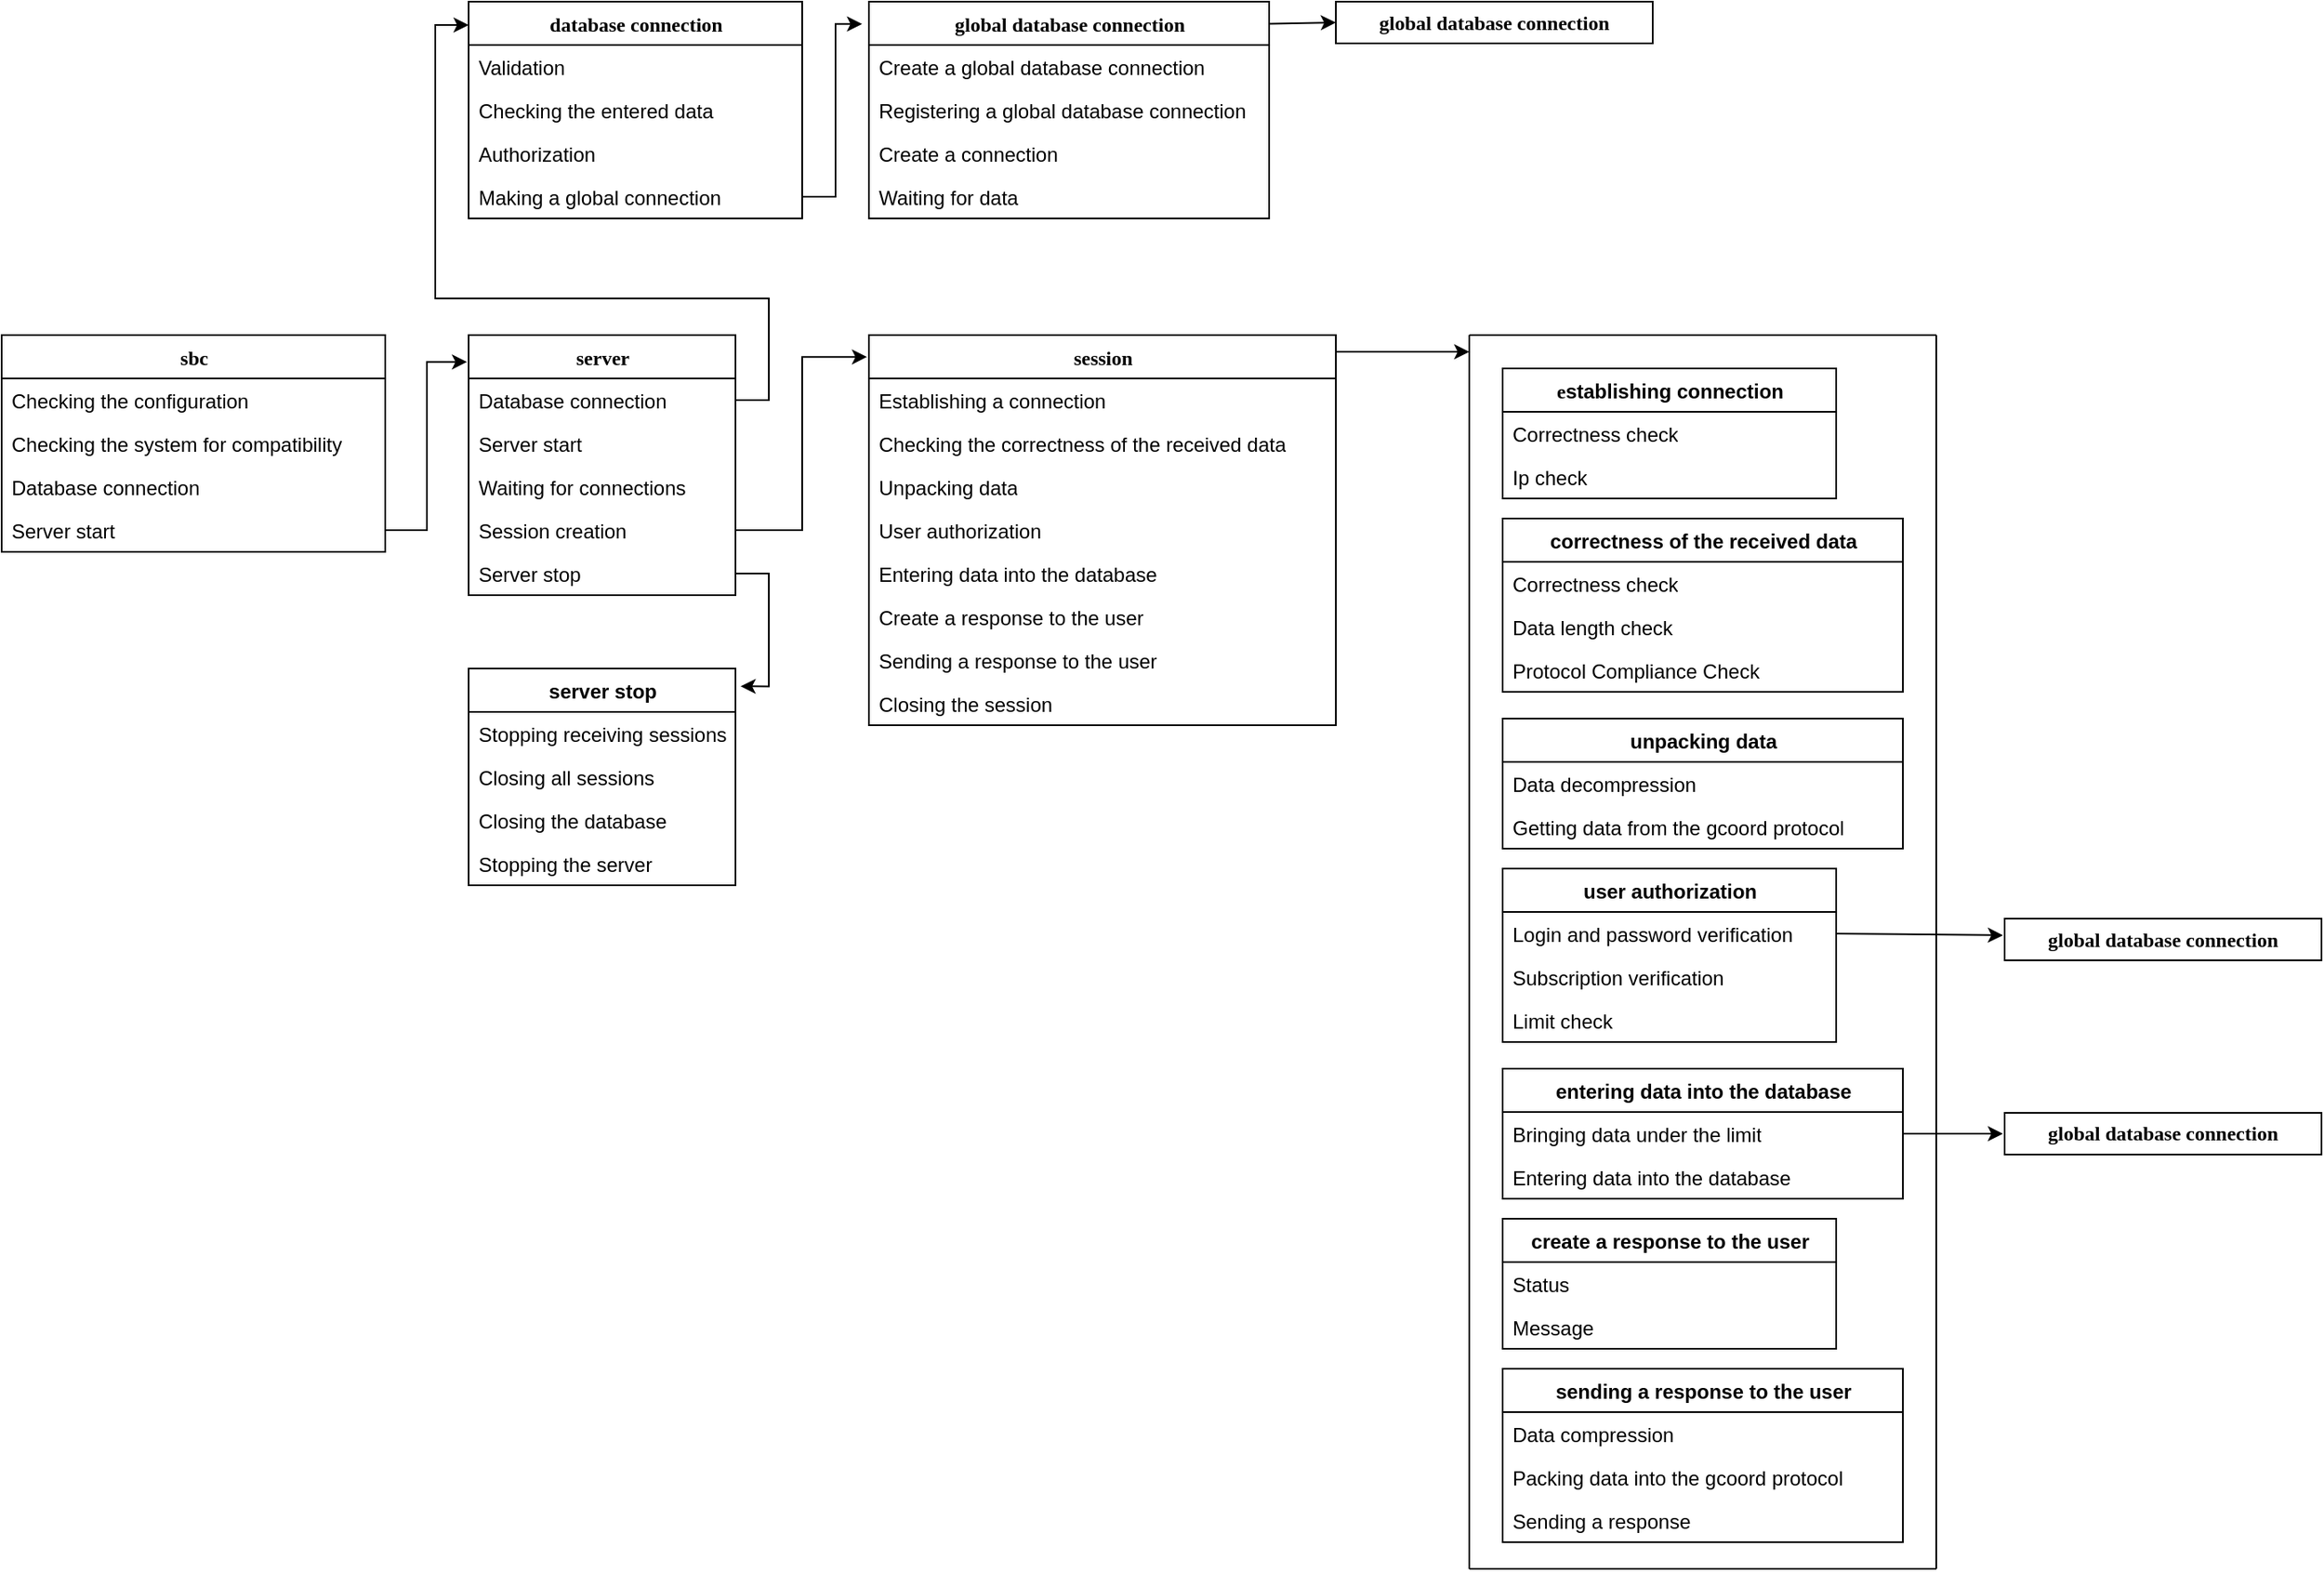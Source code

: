 <mxfile version="13.7.3" type="device"><diagram id="w59hSxCH9CZdhMiRXdNQ" name="Страница 1"><mxGraphModel dx="1278" dy="2117" grid="1" gridSize="10" guides="1" tooltips="1" connect="1" arrows="1" fold="1" page="1" pageScale="1" pageWidth="827" pageHeight="1169" math="0" shadow="0"><root><mxCell id="0"/><mxCell id="1" parent="0"/><mxCell id="BjdiSGLYzfozw7I_whCN-1" value="sbc" style="swimlane;html=1;fontStyle=1;align=center;verticalAlign=top;childLayout=stackLayout;horizontal=1;startSize=26;horizontalStack=0;resizeParent=1;resizeLast=0;collapsible=1;marginBottom=0;swimlaneFillColor=#ffffff;rounded=0;shadow=0;comic=0;labelBackgroundColor=none;strokeWidth=1;fillColor=none;fontFamily=Verdana;fontSize=12" parent="1" vertex="1"><mxGeometry x="40" y="40" width="230" height="130" as="geometry"/></mxCell><mxCell id="BjdiSGLYzfozw7I_whCN-2" value="Checking the configuration" style="text;html=1;strokeColor=none;fillColor=none;align=left;verticalAlign=top;spacingLeft=4;spacingRight=4;whiteSpace=wrap;overflow=hidden;rotatable=0;points=[[0,0.5],[1,0.5]];portConstraint=eastwest;" parent="BjdiSGLYzfozw7I_whCN-1" vertex="1"><mxGeometry y="26" width="230" height="26" as="geometry"/></mxCell><mxCell id="BjdiSGLYzfozw7I_whCN-3" value="Checking the system for compatibility" style="text;html=1;strokeColor=none;fillColor=none;align=left;verticalAlign=top;spacingLeft=4;spacingRight=4;whiteSpace=wrap;overflow=hidden;rotatable=0;points=[[0,0.5],[1,0.5]];portConstraint=eastwest;" parent="BjdiSGLYzfozw7I_whCN-1" vertex="1"><mxGeometry y="52" width="230" height="26" as="geometry"/></mxCell><mxCell id="BjdiSGLYzfozw7I_whCN-4" value="Database connection" style="text;html=1;strokeColor=none;fillColor=none;align=left;verticalAlign=top;spacingLeft=4;spacingRight=4;whiteSpace=wrap;overflow=hidden;rotatable=0;points=[[0,0.5],[1,0.5]];portConstraint=eastwest;" parent="BjdiSGLYzfozw7I_whCN-1" vertex="1"><mxGeometry y="78" width="230" height="26" as="geometry"/></mxCell><mxCell id="BjdiSGLYzfozw7I_whCN-5" value="Server start" style="text;html=1;strokeColor=none;fillColor=none;align=left;verticalAlign=top;spacingLeft=4;spacingRight=4;whiteSpace=wrap;overflow=hidden;rotatable=0;points=[[0,0.5],[1,0.5]];portConstraint=eastwest;" parent="BjdiSGLYzfozw7I_whCN-1" vertex="1"><mxGeometry y="104" width="230" height="26" as="geometry"/></mxCell><mxCell id="BjdiSGLYzfozw7I_whCN-67" value="" style="endArrow=none;html=1;" parent="1" edge="1"><mxGeometry width="50" height="50" relative="1" as="geometry"><mxPoint x="920" y="40" as="sourcePoint"/><mxPoint x="1200" y="40" as="targetPoint"/></mxGeometry></mxCell><mxCell id="BjdiSGLYzfozw7I_whCN-66" value="" style="endArrow=none;html=1;" parent="1" edge="1"><mxGeometry width="50" height="50" relative="1" as="geometry"><mxPoint x="920" y="780" as="sourcePoint"/><mxPoint x="920" y="40" as="targetPoint"/><Array as="points"><mxPoint x="920" y="410"/></Array></mxGeometry></mxCell><mxCell id="BjdiSGLYzfozw7I_whCN-68" value="" style="endArrow=none;html=1;" parent="1" edge="1"><mxGeometry width="50" height="50" relative="1" as="geometry"><mxPoint x="1200" y="40" as="sourcePoint"/><mxPoint x="1200" y="780" as="targetPoint"/></mxGeometry></mxCell><mxCell id="BjdiSGLYzfozw7I_whCN-69" value="" style="endArrow=none;html=1;" parent="1" edge="1"><mxGeometry width="50" height="50" relative="1" as="geometry"><mxPoint x="920" y="780" as="sourcePoint"/><mxPoint x="1200" y="780" as="targetPoint"/></mxGeometry></mxCell><mxCell id="BjdiSGLYzfozw7I_whCN-19" value="server" style="swimlane;html=1;fontStyle=1;align=center;verticalAlign=top;childLayout=stackLayout;horizontal=1;startSize=26;horizontalStack=0;resizeParent=1;resizeLast=0;collapsible=1;marginBottom=0;swimlaneFillColor=#ffffff;rounded=0;shadow=0;comic=0;labelBackgroundColor=none;strokeWidth=1;fillColor=none;fontFamily=Verdana;fontSize=12" parent="1" vertex="1"><mxGeometry x="320" y="40" width="160" height="156" as="geometry"/></mxCell><mxCell id="BjdiSGLYzfozw7I_whCN-20" value="Database connection&lt;br&gt;" style="text;html=1;strokeColor=none;fillColor=none;align=left;verticalAlign=top;spacingLeft=4;spacingRight=4;whiteSpace=wrap;overflow=hidden;rotatable=0;points=[[0,0.5],[1,0.5]];portConstraint=eastwest;" parent="BjdiSGLYzfozw7I_whCN-19" vertex="1"><mxGeometry y="26" width="160" height="26" as="geometry"/></mxCell><mxCell id="BjdiSGLYzfozw7I_whCN-21" value="Server start" style="text;html=1;strokeColor=none;fillColor=none;align=left;verticalAlign=top;spacingLeft=4;spacingRight=4;whiteSpace=wrap;overflow=hidden;rotatable=0;points=[[0,0.5],[1,0.5]];portConstraint=eastwest;" parent="BjdiSGLYzfozw7I_whCN-19" vertex="1"><mxGeometry y="52" width="160" height="26" as="geometry"/></mxCell><mxCell id="BjdiSGLYzfozw7I_whCN-22" value="Waiting for connections" style="text;html=1;strokeColor=none;fillColor=none;align=left;verticalAlign=top;spacingLeft=4;spacingRight=4;whiteSpace=wrap;overflow=hidden;rotatable=0;points=[[0,0.5],[1,0.5]];portConstraint=eastwest;" parent="BjdiSGLYzfozw7I_whCN-19" vertex="1"><mxGeometry y="78" width="160" height="26" as="geometry"/></mxCell><mxCell id="BjdiSGLYzfozw7I_whCN-23" value="Session creation" style="text;html=1;strokeColor=none;fillColor=none;align=left;verticalAlign=top;spacingLeft=4;spacingRight=4;whiteSpace=wrap;overflow=hidden;rotatable=0;points=[[0,0.5],[1,0.5]];portConstraint=eastwest;" parent="BjdiSGLYzfozw7I_whCN-19" vertex="1"><mxGeometry y="104" width="160" height="26" as="geometry"/></mxCell><mxCell id="BjdiSGLYzfozw7I_whCN-24" value="Server stop" style="text;html=1;strokeColor=none;fillColor=none;align=left;verticalAlign=top;spacingLeft=4;spacingRight=4;whiteSpace=wrap;overflow=hidden;rotatable=0;points=[[0,0.5],[1,0.5]];portConstraint=eastwest;" parent="BjdiSGLYzfozw7I_whCN-19" vertex="1"><mxGeometry y="130" width="160" height="26" as="geometry"/></mxCell><mxCell id="BjdiSGLYzfozw7I_whCN-29" value="session" style="swimlane;html=1;fontStyle=1;align=center;verticalAlign=top;childLayout=stackLayout;horizontal=1;startSize=26;horizontalStack=0;resizeParent=1;resizeLast=0;collapsible=1;marginBottom=0;swimlaneFillColor=#ffffff;rounded=0;shadow=0;comic=0;labelBackgroundColor=none;strokeWidth=1;fillColor=none;fontFamily=Verdana;fontSize=12" parent="1" vertex="1"><mxGeometry x="560" y="40" width="280" height="234" as="geometry"/></mxCell><mxCell id="BjdiSGLYzfozw7I_whCN-30" value="Establishing a connection" style="text;html=1;strokeColor=none;fillColor=none;align=left;verticalAlign=top;spacingLeft=4;spacingRight=4;whiteSpace=wrap;overflow=hidden;rotatable=0;points=[[0,0.5],[1,0.5]];portConstraint=eastwest;" parent="BjdiSGLYzfozw7I_whCN-29" vertex="1"><mxGeometry y="26" width="280" height="26" as="geometry"/></mxCell><mxCell id="BjdiSGLYzfozw7I_whCN-31" value="Checking the correctness of the received data" style="text;html=1;strokeColor=none;fillColor=none;align=left;verticalAlign=top;spacingLeft=4;spacingRight=4;whiteSpace=wrap;overflow=hidden;rotatable=0;points=[[0,0.5],[1,0.5]];portConstraint=eastwest;" parent="BjdiSGLYzfozw7I_whCN-29" vertex="1"><mxGeometry y="52" width="280" height="26" as="geometry"/></mxCell><mxCell id="BjdiSGLYzfozw7I_whCN-33" value="Unpacking data" style="text;html=1;strokeColor=none;fillColor=none;align=left;verticalAlign=top;spacingLeft=4;spacingRight=4;whiteSpace=wrap;overflow=hidden;rotatable=0;points=[[0,0.5],[1,0.5]];portConstraint=eastwest;" parent="BjdiSGLYzfozw7I_whCN-29" vertex="1"><mxGeometry y="78" width="280" height="26" as="geometry"/></mxCell><mxCell id="BjdiSGLYzfozw7I_whCN-32" value="User authorization" style="text;html=1;strokeColor=none;fillColor=none;align=left;verticalAlign=top;spacingLeft=4;spacingRight=4;whiteSpace=wrap;overflow=hidden;rotatable=0;points=[[0,0.5],[1,0.5]];portConstraint=eastwest;" parent="BjdiSGLYzfozw7I_whCN-29" vertex="1"><mxGeometry y="104" width="280" height="26" as="geometry"/></mxCell><mxCell id="BjdiSGLYzfozw7I_whCN-34" value="Entering data into the database" style="text;html=1;strokeColor=none;fillColor=none;align=left;verticalAlign=top;spacingLeft=4;spacingRight=4;whiteSpace=wrap;overflow=hidden;rotatable=0;points=[[0,0.5],[1,0.5]];portConstraint=eastwest;" parent="BjdiSGLYzfozw7I_whCN-29" vertex="1"><mxGeometry y="130" width="280" height="26" as="geometry"/></mxCell><mxCell id="BjdiSGLYzfozw7I_whCN-35" value="Create a response to the user" style="text;html=1;strokeColor=none;fillColor=none;align=left;verticalAlign=top;spacingLeft=4;spacingRight=4;whiteSpace=wrap;overflow=hidden;rotatable=0;points=[[0,0.5],[1,0.5]];portConstraint=eastwest;" parent="BjdiSGLYzfozw7I_whCN-29" vertex="1"><mxGeometry y="156" width="280" height="26" as="geometry"/></mxCell><mxCell id="BjdiSGLYzfozw7I_whCN-36" value="Sending a response to the user" style="text;html=1;strokeColor=none;fillColor=none;align=left;verticalAlign=top;spacingLeft=4;spacingRight=4;whiteSpace=wrap;overflow=hidden;rotatable=0;points=[[0,0.5],[1,0.5]];portConstraint=eastwest;" parent="BjdiSGLYzfozw7I_whCN-29" vertex="1"><mxGeometry y="182" width="280" height="26" as="geometry"/></mxCell><mxCell id="BjdiSGLYzfozw7I_whCN-37" value="Closing the session" style="text;html=1;strokeColor=none;fillColor=none;align=left;verticalAlign=top;spacingLeft=4;spacingRight=4;whiteSpace=wrap;overflow=hidden;rotatable=0;points=[[0,0.5],[1,0.5]];portConstraint=eastwest;" parent="BjdiSGLYzfozw7I_whCN-29" vertex="1"><mxGeometry y="208" width="280" height="26" as="geometry"/></mxCell><mxCell id="BjdiSGLYzfozw7I_whCN-38" value="e&lt;span style=&quot;font-family: &amp;#34;helvetica&amp;#34; ; text-align: left&quot;&gt;stablishing connection&lt;/span&gt;" style="swimlane;html=1;fontStyle=1;align=center;verticalAlign=top;childLayout=stackLayout;horizontal=1;startSize=26;horizontalStack=0;resizeParent=1;resizeLast=0;collapsible=1;marginBottom=0;swimlaneFillColor=#ffffff;rounded=0;shadow=0;comic=0;labelBackgroundColor=none;strokeWidth=1;fillColor=none;fontFamily=Verdana;fontSize=12" parent="1" vertex="1"><mxGeometry x="940" y="60" width="200" height="78" as="geometry"/></mxCell><mxCell id="BjdiSGLYzfozw7I_whCN-39" value="Correctness check" style="text;html=1;strokeColor=none;fillColor=none;align=left;verticalAlign=top;spacingLeft=4;spacingRight=4;whiteSpace=wrap;overflow=hidden;rotatable=0;points=[[0,0.5],[1,0.5]];portConstraint=eastwest;" parent="BjdiSGLYzfozw7I_whCN-38" vertex="1"><mxGeometry y="26" width="200" height="26" as="geometry"/></mxCell><mxCell id="BjdiSGLYzfozw7I_whCN-40" value="Ip check" style="text;html=1;strokeColor=none;fillColor=none;align=left;verticalAlign=top;spacingLeft=4;spacingRight=4;whiteSpace=wrap;overflow=hidden;rotatable=0;points=[[0,0.5],[1,0.5]];portConstraint=eastwest;" parent="BjdiSGLYzfozw7I_whCN-38" vertex="1"><mxGeometry y="52" width="200" height="26" as="geometry"/></mxCell><mxCell id="BjdiSGLYzfozw7I_whCN-43" value="&lt;span style=&quot;font-family: &amp;#34;helvetica&amp;#34; ; text-align: left&quot;&gt;correctness of the received data&lt;/span&gt;" style="swimlane;html=1;fontStyle=1;align=center;verticalAlign=top;childLayout=stackLayout;horizontal=1;startSize=26;horizontalStack=0;resizeParent=1;resizeLast=0;collapsible=1;marginBottom=0;swimlaneFillColor=#ffffff;rounded=0;shadow=0;comic=0;labelBackgroundColor=none;strokeWidth=1;fillColor=none;fontFamily=Verdana;fontSize=12" parent="1" vertex="1"><mxGeometry x="940" y="150" width="240" height="104" as="geometry"/></mxCell><mxCell id="BjdiSGLYzfozw7I_whCN-44" value="Correctness check" style="text;html=1;strokeColor=none;fillColor=none;align=left;verticalAlign=top;spacingLeft=4;spacingRight=4;whiteSpace=wrap;overflow=hidden;rotatable=0;points=[[0,0.5],[1,0.5]];portConstraint=eastwest;" parent="BjdiSGLYzfozw7I_whCN-43" vertex="1"><mxGeometry y="26" width="240" height="26" as="geometry"/></mxCell><mxCell id="BjdiSGLYzfozw7I_whCN-45" value="Data length check" style="text;html=1;strokeColor=none;fillColor=none;align=left;verticalAlign=top;spacingLeft=4;spacingRight=4;whiteSpace=wrap;overflow=hidden;rotatable=0;points=[[0,0.5],[1,0.5]];portConstraint=eastwest;" parent="BjdiSGLYzfozw7I_whCN-43" vertex="1"><mxGeometry y="52" width="240" height="26" as="geometry"/></mxCell><mxCell id="BjdiSGLYzfozw7I_whCN-46" style="edgeStyle=orthogonalEdgeStyle;rounded=0;orthogonalLoop=1;jettySize=auto;html=1;exitX=1;exitY=0.5;exitDx=0;exitDy=0;" parent="BjdiSGLYzfozw7I_whCN-43" source="BjdiSGLYzfozw7I_whCN-44" target="BjdiSGLYzfozw7I_whCN-44" edge="1"><mxGeometry relative="1" as="geometry"/></mxCell><mxCell id="BjdiSGLYzfozw7I_whCN-47" value="Protocol Compliance Check" style="text;html=1;strokeColor=none;fillColor=none;align=left;verticalAlign=top;spacingLeft=4;spacingRight=4;whiteSpace=wrap;overflow=hidden;rotatable=0;points=[[0,0.5],[1,0.5]];portConstraint=eastwest;" parent="BjdiSGLYzfozw7I_whCN-43" vertex="1"><mxGeometry y="78" width="240" height="26" as="geometry"/></mxCell><mxCell id="BjdiSGLYzfozw7I_whCN-52" value="&lt;span style=&quot;font-family: &amp;#34;helvetica&amp;#34; ; text-align: left&quot;&gt;unpacking data&lt;/span&gt;" style="swimlane;html=1;fontStyle=1;align=center;verticalAlign=top;childLayout=stackLayout;horizontal=1;startSize=26;horizontalStack=0;resizeParent=1;resizeLast=0;collapsible=1;marginBottom=0;swimlaneFillColor=#ffffff;rounded=0;shadow=0;comic=0;labelBackgroundColor=none;strokeWidth=1;fillColor=none;fontFamily=Verdana;fontSize=12" parent="1" vertex="1"><mxGeometry x="940" y="270" width="240" height="78" as="geometry"/></mxCell><mxCell id="BjdiSGLYzfozw7I_whCN-53" value="Data decompression" style="text;html=1;strokeColor=none;fillColor=none;align=left;verticalAlign=top;spacingLeft=4;spacingRight=4;whiteSpace=wrap;overflow=hidden;rotatable=0;points=[[0,0.5],[1,0.5]];portConstraint=eastwest;" parent="BjdiSGLYzfozw7I_whCN-52" vertex="1"><mxGeometry y="26" width="240" height="26" as="geometry"/></mxCell><mxCell id="BjdiSGLYzfozw7I_whCN-54" value="Getting data from the gcoord protocol" style="text;html=1;strokeColor=none;fillColor=none;align=left;verticalAlign=top;spacingLeft=4;spacingRight=4;whiteSpace=wrap;overflow=hidden;rotatable=0;points=[[0,0.5],[1,0.5]];portConstraint=eastwest;" parent="BjdiSGLYzfozw7I_whCN-52" vertex="1"><mxGeometry y="52" width="240" height="26" as="geometry"/></mxCell><mxCell id="BjdiSGLYzfozw7I_whCN-119" value="" style="endArrow=classic;html=1;exitX=1;exitY=0.5;exitDx=0;exitDy=0;" parent="BjdiSGLYzfozw7I_whCN-52" source="BjdiSGLYzfozw7I_whCN-49" edge="1"><mxGeometry width="50" height="50" relative="1" as="geometry"><mxPoint x="200" y="102" as="sourcePoint"/><mxPoint x="300" y="130" as="targetPoint"/></mxGeometry></mxCell><mxCell id="BjdiSGLYzfozw7I_whCN-48" value="&lt;span style=&quot;font-family: &amp;#34;helvetica&amp;#34; ; text-align: left&quot;&gt;user authorization&lt;/span&gt;" style="swimlane;html=1;fontStyle=1;align=center;verticalAlign=top;childLayout=stackLayout;horizontal=1;startSize=26;horizontalStack=0;resizeParent=1;resizeLast=0;collapsible=1;marginBottom=0;swimlaneFillColor=#ffffff;rounded=0;shadow=0;comic=0;labelBackgroundColor=none;strokeWidth=1;fillColor=none;fontFamily=Verdana;fontSize=12" parent="1" vertex="1"><mxGeometry x="940" y="360" width="200" height="104" as="geometry"/></mxCell><mxCell id="BjdiSGLYzfozw7I_whCN-49" value="Login and password verification" style="text;html=1;strokeColor=none;fillColor=none;align=left;verticalAlign=top;spacingLeft=4;spacingRight=4;whiteSpace=wrap;overflow=hidden;rotatable=0;points=[[0,0.5],[1,0.5]];portConstraint=eastwest;" parent="BjdiSGLYzfozw7I_whCN-48" vertex="1"><mxGeometry y="26" width="200" height="26" as="geometry"/></mxCell><mxCell id="BjdiSGLYzfozw7I_whCN-50" value="Subscription verification" style="text;html=1;strokeColor=none;fillColor=none;align=left;verticalAlign=top;spacingLeft=4;spacingRight=4;whiteSpace=wrap;overflow=hidden;rotatable=0;points=[[0,0.5],[1,0.5]];portConstraint=eastwest;" parent="BjdiSGLYzfozw7I_whCN-48" vertex="1"><mxGeometry y="52" width="200" height="26" as="geometry"/></mxCell><mxCell id="BjdiSGLYzfozw7I_whCN-51" value="Limit check" style="text;html=1;strokeColor=none;fillColor=none;align=left;verticalAlign=top;spacingLeft=4;spacingRight=4;whiteSpace=wrap;overflow=hidden;rotatable=0;points=[[0,0.5],[1,0.5]];portConstraint=eastwest;" parent="BjdiSGLYzfozw7I_whCN-48" vertex="1"><mxGeometry y="78" width="200" height="26" as="geometry"/></mxCell><mxCell id="BjdiSGLYzfozw7I_whCN-117" style="edgeStyle=orthogonalEdgeStyle;rounded=0;orthogonalLoop=1;jettySize=auto;html=1;" parent="1" source="BjdiSGLYzfozw7I_whCN-55" edge="1"><mxGeometry relative="1" as="geometry"><mxPoint x="1240" y="519" as="targetPoint"/></mxGeometry></mxCell><mxCell id="BjdiSGLYzfozw7I_whCN-55" value="&lt;span style=&quot;font-family: &amp;#34;helvetica&amp;#34; ; text-align: left&quot;&gt;entering data into the database&lt;/span&gt;" style="swimlane;html=1;fontStyle=1;align=center;verticalAlign=top;childLayout=stackLayout;horizontal=1;startSize=26;horizontalStack=0;resizeParent=1;resizeLast=0;collapsible=1;marginBottom=0;swimlaneFillColor=#ffffff;rounded=0;shadow=0;comic=0;labelBackgroundColor=none;strokeWidth=1;fillColor=none;fontFamily=Verdana;fontSize=12" parent="1" vertex="1"><mxGeometry x="940" y="480" width="240" height="78" as="geometry"/></mxCell><mxCell id="BjdiSGLYzfozw7I_whCN-56" value="Bringing data under the limit" style="text;html=1;strokeColor=none;fillColor=none;align=left;verticalAlign=top;spacingLeft=4;spacingRight=4;whiteSpace=wrap;overflow=hidden;rotatable=0;points=[[0,0.5],[1,0.5]];portConstraint=eastwest;" parent="BjdiSGLYzfozw7I_whCN-55" vertex="1"><mxGeometry y="26" width="240" height="26" as="geometry"/></mxCell><mxCell id="BjdiSGLYzfozw7I_whCN-57" value="Entering data into the database" style="text;html=1;strokeColor=none;fillColor=none;align=left;verticalAlign=top;spacingLeft=4;spacingRight=4;whiteSpace=wrap;overflow=hidden;rotatable=0;points=[[0,0.5],[1,0.5]];portConstraint=eastwest;" parent="BjdiSGLYzfozw7I_whCN-55" vertex="1"><mxGeometry y="52" width="240" height="26" as="geometry"/></mxCell><mxCell id="BjdiSGLYzfozw7I_whCN-58" value="&lt;span style=&quot;font-family: &amp;#34;helvetica&amp;#34; ; text-align: left&quot;&gt;сreate a response to the user&lt;/span&gt;" style="swimlane;html=1;fontStyle=1;align=center;verticalAlign=top;childLayout=stackLayout;horizontal=1;startSize=26;horizontalStack=0;resizeParent=1;resizeLast=0;collapsible=1;marginBottom=0;swimlaneFillColor=#ffffff;rounded=0;shadow=0;comic=0;labelBackgroundColor=none;strokeWidth=1;fillColor=none;fontFamily=Verdana;fontSize=12" parent="1" vertex="1"><mxGeometry x="940" y="570" width="200" height="78" as="geometry"/></mxCell><mxCell id="BjdiSGLYzfozw7I_whCN-59" value="Status" style="text;html=1;strokeColor=none;fillColor=none;align=left;verticalAlign=top;spacingLeft=4;spacingRight=4;whiteSpace=wrap;overflow=hidden;rotatable=0;points=[[0,0.5],[1,0.5]];portConstraint=eastwest;" parent="BjdiSGLYzfozw7I_whCN-58" vertex="1"><mxGeometry y="26" width="200" height="26" as="geometry"/></mxCell><mxCell id="BjdiSGLYzfozw7I_whCN-60" value="Message" style="text;html=1;strokeColor=none;fillColor=none;align=left;verticalAlign=top;spacingLeft=4;spacingRight=4;whiteSpace=wrap;overflow=hidden;rotatable=0;points=[[0,0.5],[1,0.5]];portConstraint=eastwest;" parent="BjdiSGLYzfozw7I_whCN-58" vertex="1"><mxGeometry y="52" width="200" height="26" as="geometry"/></mxCell><mxCell id="BjdiSGLYzfozw7I_whCN-61" value="&lt;span style=&quot;font-family: &amp;#34;helvetica&amp;#34; ; text-align: left&quot;&gt;sending a response to the user&lt;/span&gt;" style="swimlane;html=1;fontStyle=1;align=center;verticalAlign=top;childLayout=stackLayout;horizontal=1;startSize=26;horizontalStack=0;resizeParent=1;resizeLast=0;collapsible=1;marginBottom=0;swimlaneFillColor=#ffffff;rounded=0;shadow=0;comic=0;labelBackgroundColor=none;strokeWidth=1;fillColor=none;fontFamily=Verdana;fontSize=12" parent="1" vertex="1"><mxGeometry x="940" y="660" width="240" height="104" as="geometry"/></mxCell><mxCell id="BjdiSGLYzfozw7I_whCN-62" value="Data compression" style="text;html=1;strokeColor=none;fillColor=none;align=left;verticalAlign=top;spacingLeft=4;spacingRight=4;whiteSpace=wrap;overflow=hidden;rotatable=0;points=[[0,0.5],[1,0.5]];portConstraint=eastwest;" parent="BjdiSGLYzfozw7I_whCN-61" vertex="1"><mxGeometry y="26" width="240" height="26" as="geometry"/></mxCell><mxCell id="BjdiSGLYzfozw7I_whCN-63" value="Packing data into the gcoord protocol" style="text;html=1;strokeColor=none;fillColor=none;align=left;verticalAlign=top;spacingLeft=4;spacingRight=4;whiteSpace=wrap;overflow=hidden;rotatable=0;points=[[0,0.5],[1,0.5]];portConstraint=eastwest;" parent="BjdiSGLYzfozw7I_whCN-61" vertex="1"><mxGeometry y="52" width="240" height="26" as="geometry"/></mxCell><mxCell id="BjdiSGLYzfozw7I_whCN-64" value="Sending a response" style="text;html=1;strokeColor=none;fillColor=none;align=left;verticalAlign=top;spacingLeft=4;spacingRight=4;whiteSpace=wrap;overflow=hidden;rotatable=0;points=[[0,0.5],[1,0.5]];portConstraint=eastwest;" parent="BjdiSGLYzfozw7I_whCN-61" vertex="1"><mxGeometry y="78" width="240" height="26" as="geometry"/></mxCell><mxCell id="BjdiSGLYzfozw7I_whCN-72" value="database connection" style="swimlane;html=1;fontStyle=1;align=center;verticalAlign=top;childLayout=stackLayout;horizontal=1;startSize=26;horizontalStack=0;resizeParent=1;resizeLast=0;collapsible=1;marginBottom=0;swimlaneFillColor=#ffffff;rounded=0;shadow=0;comic=0;labelBackgroundColor=none;strokeWidth=1;fillColor=none;fontFamily=Verdana;fontSize=12" parent="1" vertex="1"><mxGeometry x="320" y="-160" width="200" height="130" as="geometry"/></mxCell><mxCell id="BjdiSGLYzfozw7I_whCN-73" value="Validation" style="text;html=1;strokeColor=none;fillColor=none;align=left;verticalAlign=top;spacingLeft=4;spacingRight=4;whiteSpace=wrap;overflow=hidden;rotatable=0;points=[[0,0.5],[1,0.5]];portConstraint=eastwest;" parent="BjdiSGLYzfozw7I_whCN-72" vertex="1"><mxGeometry y="26" width="200" height="26" as="geometry"/></mxCell><mxCell id="BjdiSGLYzfozw7I_whCN-74" value="Checking the entered data" style="text;html=1;strokeColor=none;fillColor=none;align=left;verticalAlign=top;spacingLeft=4;spacingRight=4;whiteSpace=wrap;overflow=hidden;rotatable=0;points=[[0,0.5],[1,0.5]];portConstraint=eastwest;" parent="BjdiSGLYzfozw7I_whCN-72" vertex="1"><mxGeometry y="52" width="200" height="26" as="geometry"/></mxCell><mxCell id="BjdiSGLYzfozw7I_whCN-75" value="Authorization" style="text;html=1;strokeColor=none;fillColor=none;align=left;verticalAlign=top;spacingLeft=4;spacingRight=4;whiteSpace=wrap;overflow=hidden;rotatable=0;points=[[0,0.5],[1,0.5]];portConstraint=eastwest;" parent="BjdiSGLYzfozw7I_whCN-72" vertex="1"><mxGeometry y="78" width="200" height="26" as="geometry"/></mxCell><mxCell id="BjdiSGLYzfozw7I_whCN-76" value="Making a global connection" style="text;html=1;strokeColor=none;fillColor=none;align=left;verticalAlign=top;spacingLeft=4;spacingRight=4;whiteSpace=wrap;overflow=hidden;rotatable=0;points=[[0,0.5],[1,0.5]];portConstraint=eastwest;" parent="BjdiSGLYzfozw7I_whCN-72" vertex="1"><mxGeometry y="104" width="200" height="26" as="geometry"/></mxCell><mxCell id="BjdiSGLYzfozw7I_whCN-78" value="global database connection" style="swimlane;html=1;fontStyle=1;align=center;verticalAlign=top;childLayout=stackLayout;horizontal=1;startSize=26;horizontalStack=0;resizeParent=1;resizeLast=0;collapsible=1;marginBottom=0;swimlaneFillColor=#ffffff;rounded=0;shadow=0;comic=0;labelBackgroundColor=none;strokeWidth=1;fillColor=none;fontFamily=Verdana;fontSize=12" parent="1" vertex="1"><mxGeometry x="560" y="-160" width="240" height="130" as="geometry"/></mxCell><mxCell id="BjdiSGLYzfozw7I_whCN-79" value="Create a global database connection" style="text;html=1;strokeColor=none;fillColor=none;align=left;verticalAlign=top;spacingLeft=4;spacingRight=4;whiteSpace=wrap;overflow=hidden;rotatable=0;points=[[0,0.5],[1,0.5]];portConstraint=eastwest;" parent="BjdiSGLYzfozw7I_whCN-78" vertex="1"><mxGeometry y="26" width="240" height="26" as="geometry"/></mxCell><mxCell id="BjdiSGLYzfozw7I_whCN-93" value="Registering a global database connection" style="text;html=1;strokeColor=none;fillColor=none;align=left;verticalAlign=top;spacingLeft=4;spacingRight=4;whiteSpace=wrap;overflow=hidden;rotatable=0;points=[[0,0.5],[1,0.5]];portConstraint=eastwest;" parent="BjdiSGLYzfozw7I_whCN-78" vertex="1"><mxGeometry y="52" width="240" height="26" as="geometry"/></mxCell><mxCell id="BjdiSGLYzfozw7I_whCN-94" value="Create a connection" style="text;html=1;strokeColor=none;fillColor=none;align=left;verticalAlign=top;spacingLeft=4;spacingRight=4;whiteSpace=wrap;overflow=hidden;rotatable=0;points=[[0,0.5],[1,0.5]];portConstraint=eastwest;" parent="BjdiSGLYzfozw7I_whCN-78" vertex="1"><mxGeometry y="78" width="240" height="26" as="geometry"/></mxCell><mxCell id="BjdiSGLYzfozw7I_whCN-95" value="Waiting for data" style="text;html=1;strokeColor=none;fillColor=none;align=left;verticalAlign=top;spacingLeft=4;spacingRight=4;whiteSpace=wrap;overflow=hidden;rotatable=0;points=[[0,0.5],[1,0.5]];portConstraint=eastwest;" parent="BjdiSGLYzfozw7I_whCN-78" vertex="1"><mxGeometry y="104" width="240" height="26" as="geometry"/></mxCell><mxCell id="BjdiSGLYzfozw7I_whCN-88" style="edgeStyle=orthogonalEdgeStyle;rounded=0;orthogonalLoop=1;jettySize=auto;html=1;exitX=1;exitY=0.5;exitDx=0;exitDy=0;entryX=-0.017;entryY=0.103;entryDx=0;entryDy=0;entryPerimeter=0;" parent="1" source="BjdiSGLYzfozw7I_whCN-76" target="BjdiSGLYzfozw7I_whCN-78" edge="1"><mxGeometry relative="1" as="geometry"/></mxCell><mxCell id="BjdiSGLYzfozw7I_whCN-89" style="edgeStyle=orthogonalEdgeStyle;rounded=0;orthogonalLoop=1;jettySize=auto;html=1;entryX=0;entryY=0.108;entryDx=0;entryDy=0;entryPerimeter=0;" parent="1" source="BjdiSGLYzfozw7I_whCN-20" target="BjdiSGLYzfozw7I_whCN-72" edge="1"><mxGeometry relative="1" as="geometry"/></mxCell><mxCell id="BjdiSGLYzfozw7I_whCN-92" style="edgeStyle=orthogonalEdgeStyle;rounded=0;orthogonalLoop=1;jettySize=auto;html=1;entryX=-0.004;entryY=0.056;entryDx=0;entryDy=0;entryPerimeter=0;" parent="1" source="BjdiSGLYzfozw7I_whCN-23" target="BjdiSGLYzfozw7I_whCN-29" edge="1"><mxGeometry relative="1" as="geometry"/></mxCell><mxCell id="BjdiSGLYzfozw7I_whCN-97" style="edgeStyle=orthogonalEdgeStyle;rounded=0;orthogonalLoop=1;jettySize=auto;html=1;entryX=-0.006;entryY=0.103;entryDx=0;entryDy=0;entryPerimeter=0;" parent="1" source="BjdiSGLYzfozw7I_whCN-5" target="BjdiSGLYzfozw7I_whCN-19" edge="1"><mxGeometry relative="1" as="geometry"/></mxCell><mxCell id="BjdiSGLYzfozw7I_whCN-102" value="" style="endArrow=classic;html=1;" parent="1" edge="1"><mxGeometry width="50" height="50" relative="1" as="geometry"><mxPoint x="840" y="50" as="sourcePoint"/><mxPoint x="920" y="50" as="targetPoint"/></mxGeometry></mxCell><mxCell id="BjdiSGLYzfozw7I_whCN-103" value="&lt;span style=&quot;font-family: &amp;#34;helvetica&amp;#34; ; text-align: left&quot;&gt;server stop&lt;/span&gt;" style="swimlane;html=1;fontStyle=1;align=center;verticalAlign=top;childLayout=stackLayout;horizontal=1;startSize=26;horizontalStack=0;resizeParent=1;resizeLast=0;collapsible=1;marginBottom=0;swimlaneFillColor=#ffffff;rounded=0;shadow=0;comic=0;labelBackgroundColor=none;strokeWidth=1;fillColor=none;fontFamily=Verdana;fontSize=12" parent="1" vertex="1"><mxGeometry x="320" y="240" width="160" height="130" as="geometry"/></mxCell><mxCell id="BjdiSGLYzfozw7I_whCN-104" value="&lt;div&gt;Stopping receiving sessions&lt;/div&gt;" style="text;html=1;strokeColor=none;fillColor=none;align=left;verticalAlign=top;spacingLeft=4;spacingRight=4;whiteSpace=wrap;overflow=hidden;rotatable=0;points=[[0,0.5],[1,0.5]];portConstraint=eastwest;" parent="BjdiSGLYzfozw7I_whCN-103" vertex="1"><mxGeometry y="26" width="160" height="26" as="geometry"/></mxCell><mxCell id="BjdiSGLYzfozw7I_whCN-105" value="Closing all sessions" style="text;html=1;strokeColor=none;fillColor=none;align=left;verticalAlign=top;spacingLeft=4;spacingRight=4;whiteSpace=wrap;overflow=hidden;rotatable=0;points=[[0,0.5],[1,0.5]];portConstraint=eastwest;" parent="BjdiSGLYzfozw7I_whCN-103" vertex="1"><mxGeometry y="52" width="160" height="26" as="geometry"/></mxCell><mxCell id="BjdiSGLYzfozw7I_whCN-106" value="Closing the database" style="text;html=1;strokeColor=none;fillColor=none;align=left;verticalAlign=top;spacingLeft=4;spacingRight=4;whiteSpace=wrap;overflow=hidden;rotatable=0;points=[[0,0.5],[1,0.5]];portConstraint=eastwest;" parent="BjdiSGLYzfozw7I_whCN-103" vertex="1"><mxGeometry y="78" width="160" height="26" as="geometry"/></mxCell><mxCell id="BjdiSGLYzfozw7I_whCN-107" value="Stopping the server" style="text;html=1;strokeColor=none;fillColor=none;align=left;verticalAlign=top;spacingLeft=4;spacingRight=4;whiteSpace=wrap;overflow=hidden;rotatable=0;points=[[0,0.5],[1,0.5]];portConstraint=eastwest;" parent="BjdiSGLYzfozw7I_whCN-103" vertex="1"><mxGeometry y="104" width="160" height="26" as="geometry"/></mxCell><mxCell id="BjdiSGLYzfozw7I_whCN-109" value="&lt;span style=&quot;font-family: &amp;#34;verdana&amp;#34; ; font-weight: 700&quot;&gt;global database connection&lt;/span&gt;" style="rounded=0;whiteSpace=wrap;html=1;" parent="1" vertex="1"><mxGeometry x="840" y="-160" width="190" height="25" as="geometry"/></mxCell><mxCell id="BjdiSGLYzfozw7I_whCN-110" value="" style="endArrow=classic;html=1;entryX=0;entryY=0.5;entryDx=0;entryDy=0;exitX=1;exitY=0.102;exitDx=0;exitDy=0;exitPerimeter=0;" parent="1" source="BjdiSGLYzfozw7I_whCN-78" target="BjdiSGLYzfozw7I_whCN-109" edge="1"><mxGeometry width="50" height="50" relative="1" as="geometry"><mxPoint x="800" y="-150" as="sourcePoint"/><mxPoint x="850" y="-200" as="targetPoint"/></mxGeometry></mxCell><mxCell id="BjdiSGLYzfozw7I_whCN-111" value="&lt;span style=&quot;font-family: &amp;#34;verdana&amp;#34; ; font-weight: 700&quot;&gt;global database connection&lt;/span&gt;" style="rounded=0;whiteSpace=wrap;html=1;" parent="1" vertex="1"><mxGeometry x="1241" y="390" width="190" height="25" as="geometry"/></mxCell><mxCell id="BjdiSGLYzfozw7I_whCN-112" value="&lt;span style=&quot;font-family: &amp;#34;verdana&amp;#34; ; font-weight: 700&quot;&gt;global database connection&lt;/span&gt;" style="rounded=0;whiteSpace=wrap;html=1;" parent="1" vertex="1"><mxGeometry x="1241" y="506.5" width="190" height="25" as="geometry"/></mxCell><mxCell id="BjdiSGLYzfozw7I_whCN-120" style="edgeStyle=orthogonalEdgeStyle;rounded=0;orthogonalLoop=1;jettySize=auto;html=1;entryX=1.019;entryY=0.082;entryDx=0;entryDy=0;entryPerimeter=0;" parent="1" source="BjdiSGLYzfozw7I_whCN-24" target="BjdiSGLYzfozw7I_whCN-103" edge="1"><mxGeometry relative="1" as="geometry"><mxPoint x="490" y="260" as="targetPoint"/><Array as="points"><mxPoint x="500" y="183"/><mxPoint x="500" y="251"/></Array></mxGeometry></mxCell></root></mxGraphModel></diagram></mxfile>
